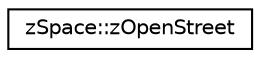 digraph "Graphical Class Hierarchy"
{
 // LATEX_PDF_SIZE
  edge [fontname="Helvetica",fontsize="10",labelfontname="Helvetica",labelfontsize="10"];
  node [fontname="Helvetica",fontsize="10",shape=record];
  rankdir="LR";
  Node0 [label="zSpace::zOpenStreet",height=0.2,width=0.4,color="black", fillcolor="white", style="filled",URL="$classz_space_1_1z_open_street.html",tooltip="A struct for storing information of OSM buildings and building graph."];
}
